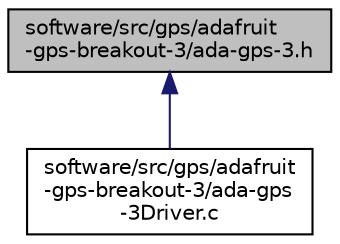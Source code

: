 digraph "software/src/gps/adafruit-gps-breakout-3/ada-gps-3.h"
{
 // LATEX_PDF_SIZE
  edge [fontname="Helvetica",fontsize="10",labelfontname="Helvetica",labelfontsize="10"];
  node [fontname="Helvetica",fontsize="10",shape=record];
  Node1 [label="software/src/gps/adafruit\l-gps-breakout-3/ada-gps-3.h",height=0.2,width=0.4,color="black", fillcolor="grey75", style="filled", fontcolor="black",tooltip="Adafruit GPS Breakout v3 module driver interface."];
  Node1 -> Node2 [dir="back",color="midnightblue",fontsize="10",style="solid",fontname="Helvetica"];
  Node2 [label="software/src/gps/adafruit\l-gps-breakout-3/ada-gps\l-3Driver.c",height=0.2,width=0.4,color="black", fillcolor="white", style="filled",URL="$ada-gps-3Driver_8c.html",tooltip="Adafruit GPS Breakout v3 module driver source."];
}
